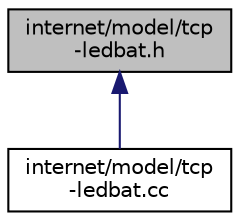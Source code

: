 digraph "internet/model/tcp-ledbat.h"
{
  edge [fontname="Helvetica",fontsize="10",labelfontname="Helvetica",labelfontsize="10"];
  node [fontname="Helvetica",fontsize="10",shape=record];
  Node1 [label="internet/model/tcp\l-ledbat.h",height=0.2,width=0.4,color="black", fillcolor="grey75", style="filled", fontcolor="black"];
  Node1 -> Node2 [dir="back",color="midnightblue",fontsize="10",style="solid"];
  Node2 [label="internet/model/tcp\l-ledbat.cc",height=0.2,width=0.4,color="black", fillcolor="white", style="filled",URL="$d5/d03/tcp-ledbat_8cc.html"];
}
